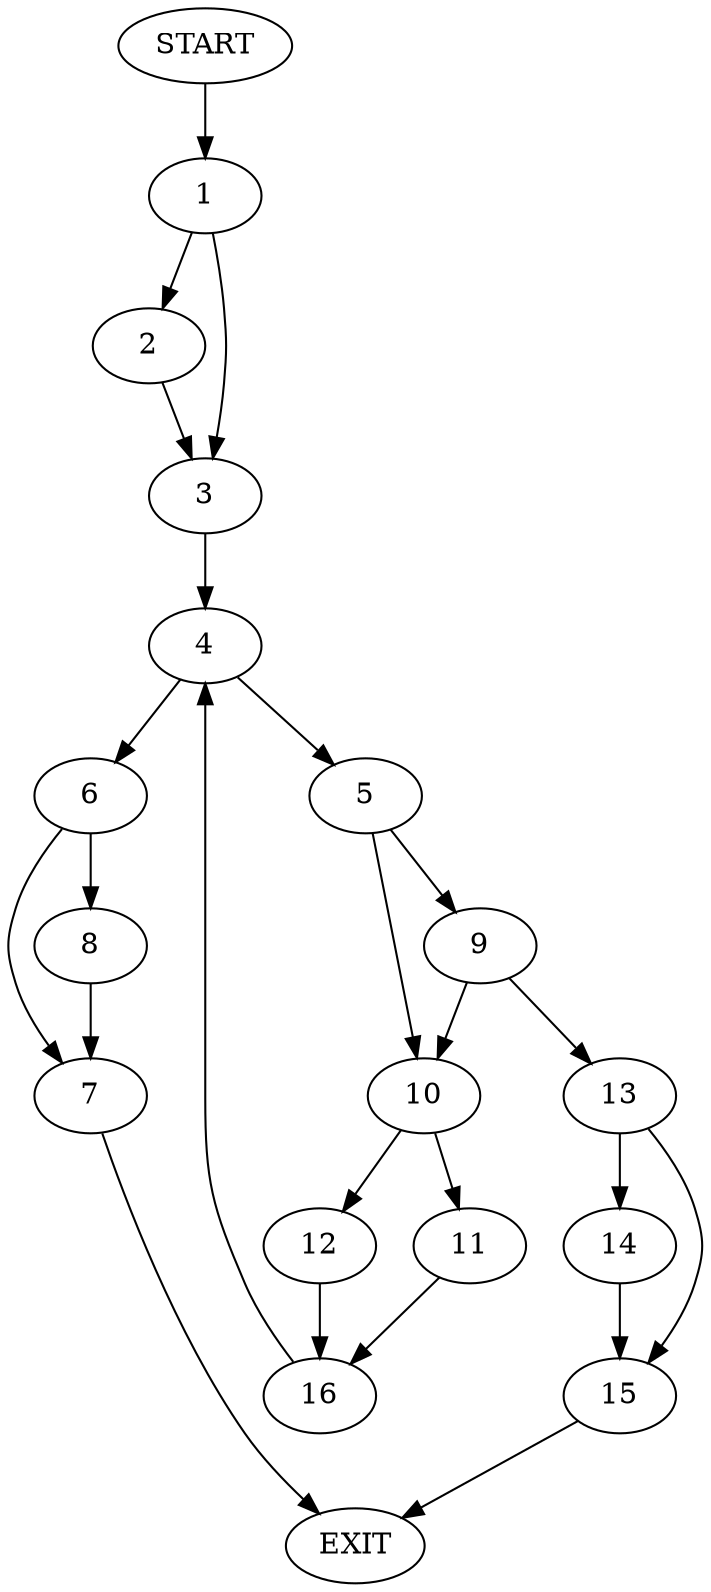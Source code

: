 digraph {
0 [label="START"]
17 [label="EXIT"]
0 -> 1
1 -> 2
1 -> 3
3 -> 4
2 -> 3
4 -> 5
4 -> 6
6 -> 7
6 -> 8
5 -> 9
5 -> 10
10 -> 11
10 -> 12
9 -> 10
9 -> 13
13 -> 14
13 -> 15
14 -> 15
15 -> 17
11 -> 16
12 -> 16
16 -> 4
8 -> 7
7 -> 17
}
